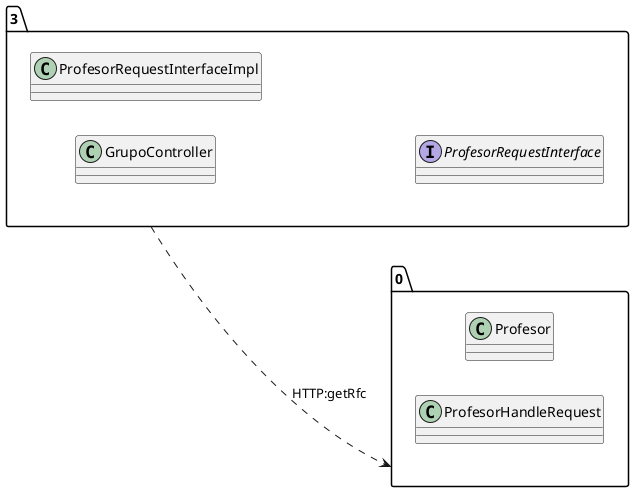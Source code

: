@startuml 
allow_mixing
left to right direction
package "3"{
class GrupoController
class ProfesorRequestInterfaceImpl
interface ProfesorRequestInterface

}
package "0"{
class Profesor
class ProfesorHandleRequest

}
"3" ..> "0":HTTP:getRfc
@enduml